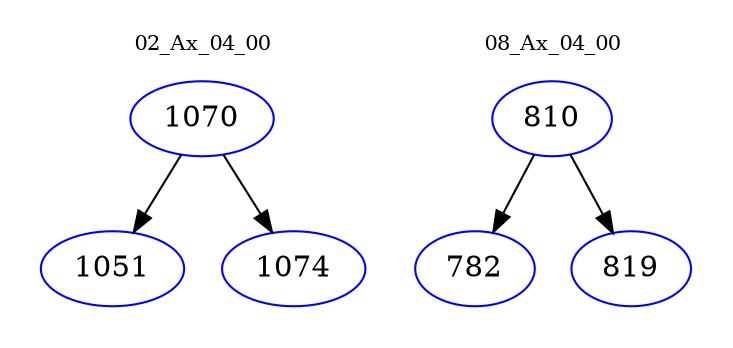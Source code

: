 digraph{
subgraph cluster_0 {
color = white
label = "02_Ax_04_00";
fontsize=10;
T0_1070 [label="1070", color="blue"]
T0_1070 -> T0_1051 [color="black"]
T0_1051 [label="1051", color="blue"]
T0_1070 -> T0_1074 [color="black"]
T0_1074 [label="1074", color="blue"]
}
subgraph cluster_1 {
color = white
label = "08_Ax_04_00";
fontsize=10;
T1_810 [label="810", color="blue"]
T1_810 -> T1_782 [color="black"]
T1_782 [label="782", color="blue"]
T1_810 -> T1_819 [color="black"]
T1_819 [label="819", color="blue"]
}
}
